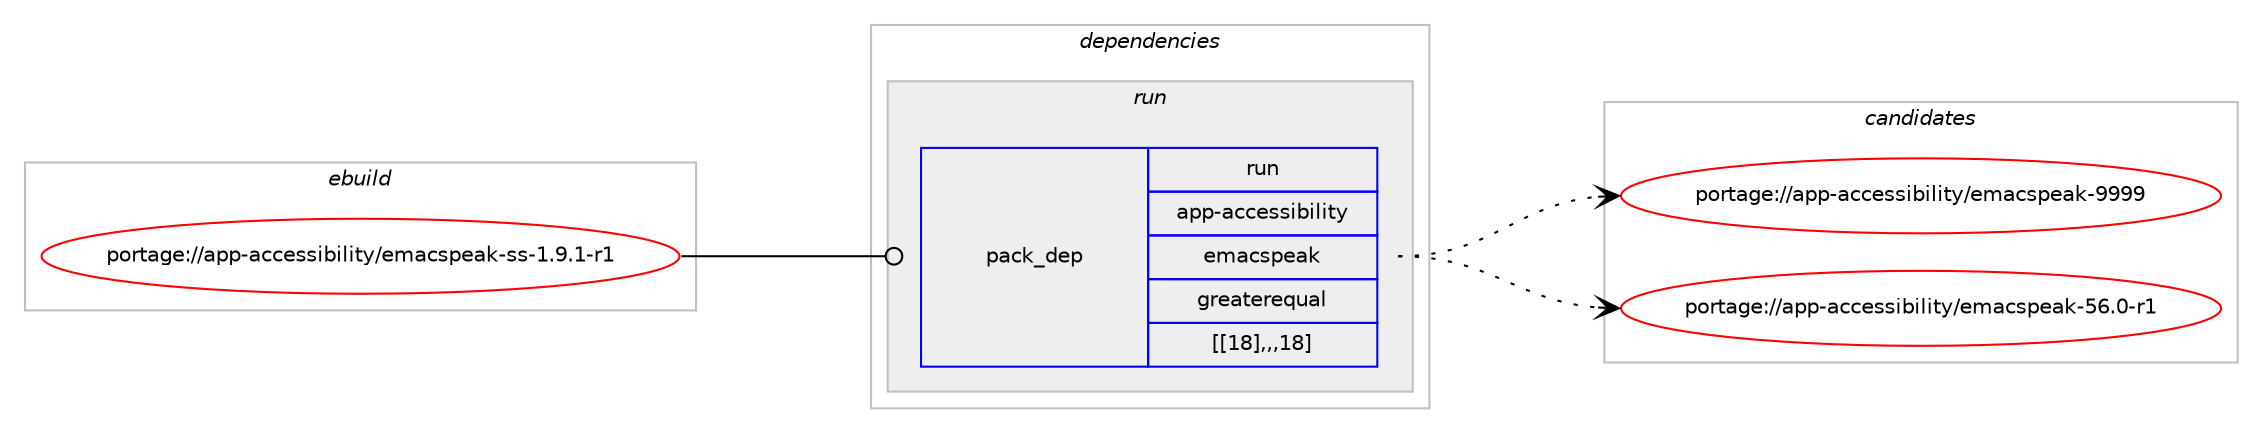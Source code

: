digraph prolog {

# *************
# Graph options
# *************

newrank=true;
concentrate=true;
compound=true;
graph [rankdir=LR,fontname=Helvetica,fontsize=10,ranksep=1.5];#, ranksep=2.5, nodesep=0.2];
edge  [arrowhead=vee];
node  [fontname=Helvetica,fontsize=10];

# **********
# The ebuild
# **********

subgraph cluster_leftcol {
color=gray;
label=<<i>ebuild</i>>;
id [label="portage://app-accessibility/emacspeak-ss-1.9.1-r1", color=red, width=4, href="../app-accessibility/emacspeak-ss-1.9.1-r1.svg"];
}

# ****************
# The dependencies
# ****************

subgraph cluster_midcol {
color=gray;
label=<<i>dependencies</i>>;
subgraph cluster_compile {
fillcolor="#eeeeee";
style=filled;
label=<<i>compile</i>>;
}
subgraph cluster_compileandrun {
fillcolor="#eeeeee";
style=filled;
label=<<i>compile and run</i>>;
}
subgraph cluster_run {
fillcolor="#eeeeee";
style=filled;
label=<<i>run</i>>;
subgraph pack587 {
dependency625 [label=<<TABLE BORDER="0" CELLBORDER="1" CELLSPACING="0" CELLPADDING="4" WIDTH="220"><TR><TD ROWSPAN="6" CELLPADDING="30">pack_dep</TD></TR><TR><TD WIDTH="110">run</TD></TR><TR><TD>app-accessibility</TD></TR><TR><TD>emacspeak</TD></TR><TR><TD>greaterequal</TD></TR><TR><TD>[[18],,,18]</TD></TR></TABLE>>, shape=none, color=blue];
}
id:e -> dependency625:w [weight=20,style="solid",arrowhead="odot"];
}
}

# **************
# The candidates
# **************

subgraph cluster_choices {
rank=same;
color=gray;
label=<<i>candidates</i>>;

subgraph choice478 {
color=black;
nodesep=1;
choice971121124597999910111511510598105108105116121471011099799115112101971074557575757 [label="portage://app-accessibility/emacspeak-9999", color=red, width=4,href="../app-accessibility/emacspeak-9999.svg"];
choice9711211245979999101115115105981051081051161214710110997991151121019710745535446484511449 [label="portage://app-accessibility/emacspeak-56.0-r1", color=red, width=4,href="../app-accessibility/emacspeak-56.0-r1.svg"];
dependency625:e -> choice971121124597999910111511510598105108105116121471011099799115112101971074557575757:w [style=dotted,weight="100"];
dependency625:e -> choice9711211245979999101115115105981051081051161214710110997991151121019710745535446484511449:w [style=dotted,weight="100"];
}
}

}
